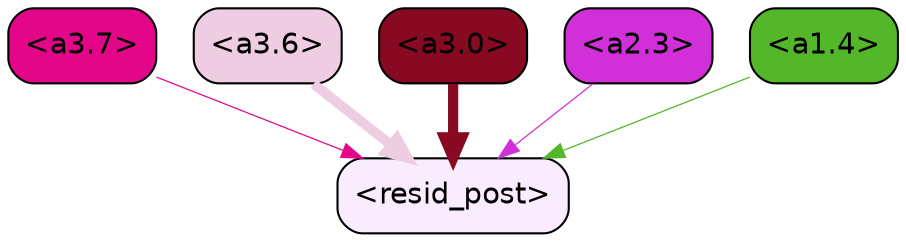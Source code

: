 strict digraph "" {
	graph [bgcolor=transparent,
		layout=dot,
		overlap=false,
		splines=true
	];
	"<a3.7>"	[color=black,
		fillcolor="#e30688",
		fontname=Helvetica,
		shape=box,
		style="filled, rounded"];
	"<resid_post>"	[color=black,
		fillcolor="#faecff",
		fontname=Helvetica,
		shape=box,
		style="filled, rounded"];
	"<a3.7>" -> "<resid_post>"	[color="#e30688",
		penwidth=0.6];
	"<a3.6>"	[color=black,
		fillcolor="#eecde2",
		fontname=Helvetica,
		shape=box,
		style="filled, rounded"];
	"<a3.6>" -> "<resid_post>"	[color="#eecde2",
		penwidth=4.753257989883423];
	"<a3.0>"	[color=black,
		fillcolor="#870a22",
		fontname=Helvetica,
		shape=box,
		style="filled, rounded"];
	"<a3.0>" -> "<resid_post>"	[color="#870a22",
		penwidth=4.90053927898407];
	"<a2.3>"	[color=black,
		fillcolor="#d12fd8",
		fontname=Helvetica,
		shape=box,
		style="filled, rounded"];
	"<a2.3>" -> "<resid_post>"	[color="#d12fd8",
		penwidth=0.6];
	"<a1.4>"	[color=black,
		fillcolor="#54b72a",
		fontname=Helvetica,
		shape=box,
		style="filled, rounded"];
	"<a1.4>" -> "<resid_post>"	[color="#54b72a",
		penwidth=0.6];
}
